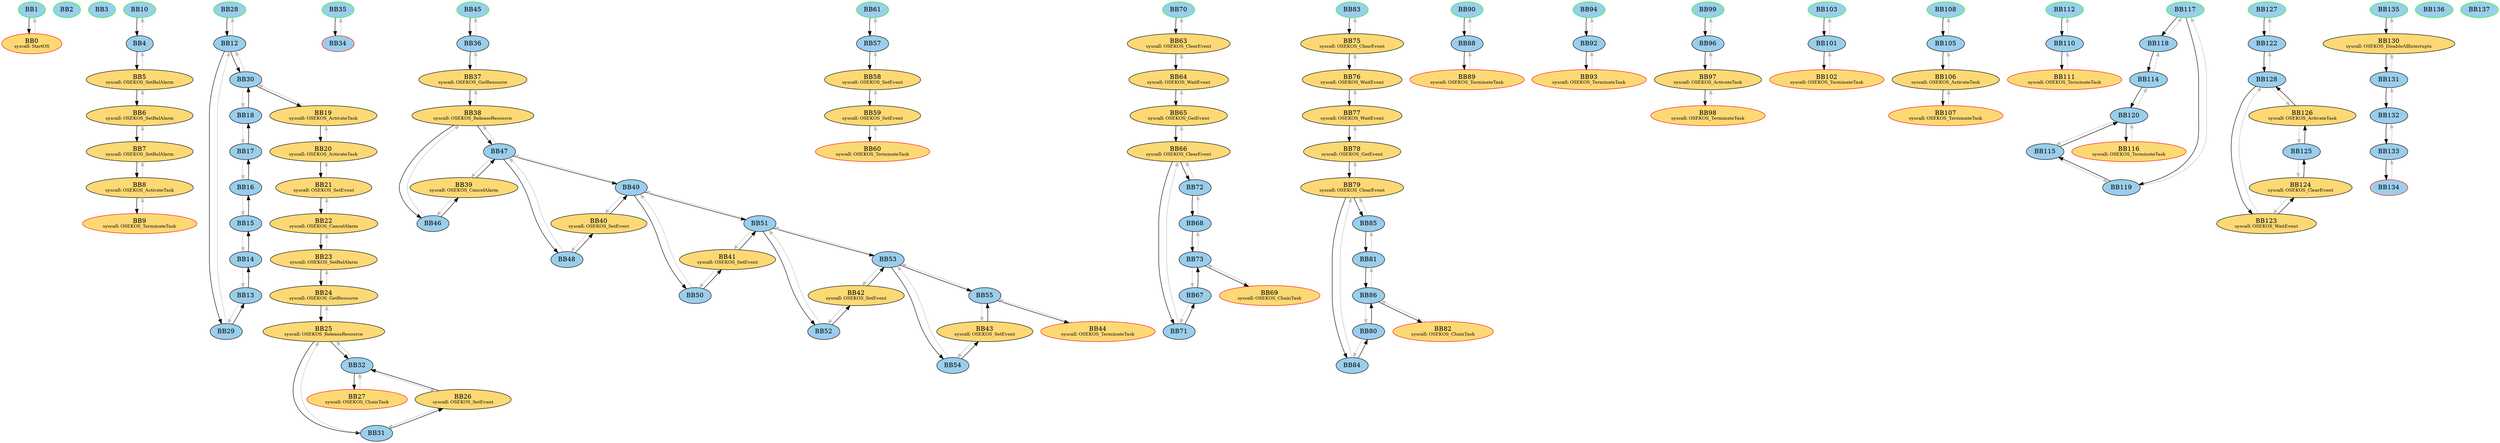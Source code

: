 digraph G {
	subgraph main{
		node [style=filled];
		"BB1" "BB0" ;
		BB1 -> BB0;
		BB1[fillcolor="#9ACEEB" style=filled];
		BB0[fillcolor="#FCD975" style=filled label=<BB0<BR />
<FONT POINT-SIZE="10">syscall: StartOS</FONT>>];
		BB0 -> BB1[color=grey];
		BB0 [color=red style=filled] ;
		BB1 [color=green style=filled];
		label = "main";
	}
	subgraph isr1_tmp{
		node [style=filled];
		"BB2" ;
		BB2[fillcolor="#9ACEEB" style=filled];
		BB2 [color=red style=filled] ;
		BB2 [color=green style=filled];
		label = "isr1_tmp";
	}
	subgraph OSEKOS_ISR_isr_button_start{
		node [style=filled];
		"BB3" ;
		BB3[fillcolor="#9ACEEB" style=filled];
		BB3 [color=red style=filled] ;
		BB3 [color=green style=filled];
		label = "OSEKOS_ISR_isr_button_start";
	}
	subgraph OSEKOS_TASK_FUNC_InitTask{
		node [style=filled];
		"BB10" "BB4" "BB5" "BB6" "BB7" "BB8" "BB9" ;
		BB10 -> BB4;
		BB10[fillcolor="#9ACEEB" style=filled];
		BB4 -> BB5;
		BB4[fillcolor="#9ACEEB" style=filled];
		BB4 -> BB10[color=grey];
		BB5 -> BB6;
		BB5[fillcolor="#FCD975" style=filled label=<BB5<BR />
<FONT POINT-SIZE="10">syscall: OSEKOS_SetRelAlarm</FONT>>];
		BB5 -> BB4[color=grey];
		BB6 -> BB7;
		BB6[fillcolor="#FCD975" style=filled label=<BB6<BR />
<FONT POINT-SIZE="10">syscall: OSEKOS_SetRelAlarm</FONT>>];
		BB6 -> BB5[color=grey];
		BB7 -> BB8;
		BB7[fillcolor="#FCD975" style=filled label=<BB7<BR />
<FONT POINT-SIZE="10">syscall: OSEKOS_SetRelAlarm</FONT>>];
		BB7 -> BB6[color=grey];
		BB8 -> BB9;
		BB8[fillcolor="#FCD975" style=filled label=<BB8<BR />
<FONT POINT-SIZE="10">syscall: OSEKOS_ActivateTask</FONT>>];
		BB8 -> BB7[color=grey];
		BB9[fillcolor="#FCD975" style=filled label=<BB9<BR />
<FONT POINT-SIZE="10">syscall: OSEKOS_TerminateTask</FONT>>];
		BB9 -> BB8[color=grey];
		BB9 [color=red style=filled] ;
		BB10 [color=green style=filled];
		label = "OSEKOS_TASK_FUNC_InitTask";
	}
	subgraph OSEKOS_TASK_FUNC_SignalGatherInitiateTask{
		node [style=filled];
		"BB28" "BB12" "BB29" "BB30" "BB13" "BB19" "BB14" "BB20" "BB15" "BB21" "BB16" "BB22" "BB17" "BB23" "BB18" "BB24" "BB25" "BB31" "BB32" "BB26" "BB27" ;
		BB28 -> BB12;
		BB28[fillcolor="#9ACEEB" style=filled];
		BB12 -> BB29;
		BB12 -> BB30;
		BB12[fillcolor="#9ACEEB" style=filled];
		BB12 -> BB28[color=grey];
		BB29 -> BB13;
		BB29[fillcolor="#9ACEEB" style=filled];
		BB29 -> BB12[color=grey];
		BB30 -> BB19;
		BB30[fillcolor="#9ACEEB" style=filled];
		BB30 -> BB12[color=grey];
		BB30 -> BB18[color=grey];
		BB13 -> BB14;
		BB13[fillcolor="#9ACEEB" style=filled];
		BB13 -> BB29[color=grey];
		BB19 -> BB20;
		BB19[fillcolor="#FCD975" style=filled label=<BB19<BR />
<FONT POINT-SIZE="10">syscall: OSEKOS_ActivateTask</FONT>>];
		BB19 -> BB30[color=grey];
		BB14 -> BB15;
		BB14[fillcolor="#9ACEEB" style=filled];
		BB14 -> BB13[color=grey];
		BB20 -> BB21;
		BB20[fillcolor="#FCD975" style=filled label=<BB20<BR />
<FONT POINT-SIZE="10">syscall: OSEKOS_ActivateTask</FONT>>];
		BB20 -> BB19[color=grey];
		BB15 -> BB16;
		BB15[fillcolor="#9ACEEB" style=filled];
		BB15 -> BB14[color=grey];
		BB21 -> BB22;
		BB21[fillcolor="#FCD975" style=filled label=<BB21<BR />
<FONT POINT-SIZE="10">syscall: OSEKOS_SetEvent</FONT>>];
		BB21 -> BB20[color=grey];
		BB16 -> BB17;
		BB16[fillcolor="#9ACEEB" style=filled];
		BB16 -> BB15[color=grey];
		BB22 -> BB23;
		BB22[fillcolor="#FCD975" style=filled label=<BB22<BR />
<FONT POINT-SIZE="10">syscall: OSEKOS_CancelAlarm</FONT>>];
		BB22 -> BB21[color=grey];
		BB17 -> BB18;
		BB17[fillcolor="#9ACEEB" style=filled];
		BB17 -> BB16[color=grey];
		BB23 -> BB24;
		BB23[fillcolor="#FCD975" style=filled label=<BB23<BR />
<FONT POINT-SIZE="10">syscall: OSEKOS_SetRelAlarm</FONT>>];
		BB23 -> BB22[color=grey];
		BB18 -> BB30;
		BB18[fillcolor="#9ACEEB" style=filled];
		BB18 -> BB17[color=grey];
		BB24 -> BB25;
		BB24[fillcolor="#FCD975" style=filled label=<BB24<BR />
<FONT POINT-SIZE="10">syscall: OSEKOS_GetResource</FONT>>];
		BB24 -> BB23[color=grey];
		BB25 -> BB31;
		BB25 -> BB32;
		BB25[fillcolor="#FCD975" style=filled label=<BB25<BR />
<FONT POINT-SIZE="10">syscall: OSEKOS_ReleaseResource</FONT>>];
		BB25 -> BB24[color=grey];
		BB31 -> BB26;
		BB31[fillcolor="#9ACEEB" style=filled];
		BB31 -> BB25[color=grey];
		BB32 -> BB27;
		BB32[fillcolor="#9ACEEB" style=filled];
		BB32 -> BB25[color=grey];
		BB32 -> BB26[color=grey];
		BB26 -> BB32;
		BB26[fillcolor="#FCD975" style=filled label=<BB26<BR />
<FONT POINT-SIZE="10">syscall: OSEKOS_SetEvent</FONT>>];
		BB26 -> BB31[color=grey];
		BB27[fillcolor="#FCD975" style=filled label=<BB27<BR />
<FONT POINT-SIZE="10">syscall: OSEKOS_ChainTask</FONT>>];
		BB27 -> BB32[color=grey];
		BB27 [color=red style=filled] ;
		BB28 [color=green style=filled];
		label = "OSEKOS_TASK_FUNC_SignalGatherInitiateTask";
	}
	subgraph _ZN7Machine18disable_interruptsEv{
		node [style=filled];
		"BB35" "BB34" ;
		BB35 -> BB34;
		BB35[fillcolor="#9ACEEB" style=filled];
		BB34[fillcolor="#9ACEEB" style=filled];
		BB34 -> BB35[color=grey];
		BB34 [color=red style=filled] ;
		BB35 [color=green style=filled];
		label = "_ZN7Machine18disable_interruptsEv";
	}
	subgraph OSEKOS_TASK_FUNC_SignalGatherWaitTask{
		node [style=filled];
		"BB45" "BB36" "BB37" "BB38" "BB46" "BB47" "BB39" "BB48" "BB49" "BB40" "BB50" "BB51" "BB41" "BB52" "BB53" "BB42" "BB54" "BB55" "BB43" "BB44" ;
		BB45 -> BB36;
		BB45[fillcolor="#9ACEEB" style=filled];
		BB36 -> BB37;
		BB36[fillcolor="#9ACEEB" style=filled];
		BB36 -> BB45[color=grey];
		BB37 -> BB38;
		BB37[fillcolor="#FCD975" style=filled label=<BB37<BR />
<FONT POINT-SIZE="10">syscall: OSEKOS_GetResource</FONT>>];
		BB37 -> BB36[color=grey];
		BB38 -> BB46;
		BB38 -> BB47;
		BB38[fillcolor="#FCD975" style=filled label=<BB38<BR />
<FONT POINT-SIZE="10">syscall: OSEKOS_ReleaseResource</FONT>>];
		BB38 -> BB37[color=grey];
		BB46 -> BB39;
		BB46[fillcolor="#9ACEEB" style=filled];
		BB46 -> BB38[color=grey];
		BB47 -> BB48;
		BB47 -> BB49;
		BB47[fillcolor="#9ACEEB" style=filled];
		BB47 -> BB38[color=grey];
		BB47 -> BB39[color=grey];
		BB39 -> BB47;
		BB39[fillcolor="#FCD975" style=filled label=<BB39<BR />
<FONT POINT-SIZE="10">syscall: OSEKOS_CancelAlarm</FONT>>];
		BB39 -> BB46[color=grey];
		BB48 -> BB40;
		BB48[fillcolor="#9ACEEB" style=filled];
		BB48 -> BB47[color=grey];
		BB49 -> BB50;
		BB49 -> BB51;
		BB49[fillcolor="#9ACEEB" style=filled];
		BB49 -> BB47[color=grey];
		BB49 -> BB40[color=grey];
		BB40 -> BB49;
		BB40[fillcolor="#FCD975" style=filled label=<BB40<BR />
<FONT POINT-SIZE="10">syscall: OSEKOS_SetEvent</FONT>>];
		BB40 -> BB48[color=grey];
		BB50 -> BB41;
		BB50[fillcolor="#9ACEEB" style=filled];
		BB50 -> BB49[color=grey];
		BB51 -> BB52;
		BB51 -> BB53;
		BB51[fillcolor="#9ACEEB" style=filled];
		BB51 -> BB49[color=grey];
		BB51 -> BB41[color=grey];
		BB41 -> BB51;
		BB41[fillcolor="#FCD975" style=filled label=<BB41<BR />
<FONT POINT-SIZE="10">syscall: OSEKOS_SetEvent</FONT>>];
		BB41 -> BB50[color=grey];
		BB52 -> BB42;
		BB52[fillcolor="#9ACEEB" style=filled];
		BB52 -> BB51[color=grey];
		BB53 -> BB54;
		BB53 -> BB55;
		BB53[fillcolor="#9ACEEB" style=filled];
		BB53 -> BB51[color=grey];
		BB53 -> BB42[color=grey];
		BB42 -> BB53;
		BB42[fillcolor="#FCD975" style=filled label=<BB42<BR />
<FONT POINT-SIZE="10">syscall: OSEKOS_SetEvent</FONT>>];
		BB42 -> BB52[color=grey];
		BB54 -> BB43;
		BB54[fillcolor="#9ACEEB" style=filled];
		BB54 -> BB53[color=grey];
		BB55 -> BB44;
		BB55[fillcolor="#9ACEEB" style=filled];
		BB55 -> BB53[color=grey];
		BB55 -> BB43[color=grey];
		BB43 -> BB55;
		BB43[fillcolor="#FCD975" style=filled label=<BB43<BR />
<FONT POINT-SIZE="10">syscall: OSEKOS_SetEvent</FONT>>];
		BB43 -> BB54[color=grey];
		BB44[fillcolor="#FCD975" style=filled label=<BB44<BR />
<FONT POINT-SIZE="10">syscall: OSEKOS_TerminateTask</FONT>>];
		BB44 -> BB55[color=grey];
		BB44 [color=red style=filled] ;
		BB45 [color=green style=filled];
		label = "OSEKOS_TASK_FUNC_SignalGatherWaitTask";
	}
	subgraph OSEKOS_TASK_FUNC_SignalGatherTimeoutTask{
		node [style=filled];
		"BB61" "BB57" "BB58" "BB59" "BB60" ;
		BB61 -> BB57;
		BB61[fillcolor="#9ACEEB" style=filled];
		BB57 -> BB58;
		BB57[fillcolor="#9ACEEB" style=filled];
		BB57 -> BB61[color=grey];
		BB58 -> BB59;
		BB58[fillcolor="#FCD975" style=filled label=<BB58<BR />
<FONT POINT-SIZE="10">syscall: OSEKOS_SetEvent</FONT>>];
		BB58 -> BB57[color=grey];
		BB59 -> BB60;
		BB59[fillcolor="#FCD975" style=filled label=<BB59<BR />
<FONT POINT-SIZE="10">syscall: OSEKOS_SetEvent</FONT>>];
		BB59 -> BB58[color=grey];
		BB60[fillcolor="#FCD975" style=filled label=<BB60<BR />
<FONT POINT-SIZE="10">syscall: OSEKOS_TerminateTask</FONT>>];
		BB60 -> BB59[color=grey];
		BB60 [color=red style=filled] ;
		BB61 [color=green style=filled];
		label = "OSEKOS_TASK_FUNC_SignalGatherTimeoutTask";
	}
	subgraph OSEKOS_TASK_FUNC_SignalProcessingActuateTask{
		node [style=filled];
		"BB70" "BB63" "BB64" "BB65" "BB66" "BB71" "BB72" "BB67" "BB68" "BB73" "BB69" ;
		BB70 -> BB63;
		BB70[fillcolor="#9ACEEB" style=filled];
		BB63 -> BB64;
		BB63[fillcolor="#FCD975" style=filled label=<BB63<BR />
<FONT POINT-SIZE="10">syscall: OSEKOS_ClearEvent</FONT>>];
		BB63 -> BB70[color=grey];
		BB64 -> BB65;
		BB64[fillcolor="#FCD975" style=filled label=<BB64<BR />
<FONT POINT-SIZE="10">syscall: OSEKOS_WaitEvent</FONT>>];
		BB64 -> BB63[color=grey];
		BB65 -> BB66;
		BB65[fillcolor="#FCD975" style=filled label=<BB65<BR />
<FONT POINT-SIZE="10">syscall: OSEKOS_GetEvent</FONT>>];
		BB65 -> BB64[color=grey];
		BB66 -> BB71;
		BB66 -> BB72;
		BB66[fillcolor="#FCD975" style=filled label=<BB66<BR />
<FONT POINT-SIZE="10">syscall: OSEKOS_ClearEvent</FONT>>];
		BB66 -> BB65[color=grey];
		BB71 -> BB67;
		BB71[fillcolor="#9ACEEB" style=filled];
		BB71 -> BB66[color=grey];
		BB72 -> BB68;
		BB72[fillcolor="#9ACEEB" style=filled];
		BB72 -> BB66[color=grey];
		BB67 -> BB73;
		BB67[fillcolor="#9ACEEB" style=filled];
		BB67 -> BB71[color=grey];
		BB68 -> BB73;
		BB68[fillcolor="#9ACEEB" style=filled];
		BB68 -> BB72[color=grey];
		BB73 -> BB69;
		BB73[fillcolor="#9ACEEB" style=filled];
		BB73 -> BB67[color=grey];
		BB73 -> BB68[color=grey];
		BB69[fillcolor="#FCD975" style=filled label=<BB69<BR />
<FONT POINT-SIZE="10">syscall: OSEKOS_ChainTask</FONT>>];
		BB69 -> BB73[color=grey];
		BB69 [color=red style=filled] ;
		BB70 [color=green style=filled];
		label = "OSEKOS_TASK_FUNC_SignalProcessingActuateTask";
	}
	subgraph OSEKOS_TASK_FUNC_SignalProcessingAttitudeTask{
		node [style=filled];
		"BB83" "BB75" "BB76" "BB77" "BB78" "BB79" "BB84" "BB85" "BB80" "BB81" "BB86" "BB82" ;
		BB83 -> BB75;
		BB83[fillcolor="#9ACEEB" style=filled];
		BB75 -> BB76;
		BB75[fillcolor="#FCD975" style=filled label=<BB75<BR />
<FONT POINT-SIZE="10">syscall: OSEKOS_ClearEvent</FONT>>];
		BB75 -> BB83[color=grey];
		BB76 -> BB77;
		BB76[fillcolor="#FCD975" style=filled label=<BB76<BR />
<FONT POINT-SIZE="10">syscall: OSEKOS_WaitEvent</FONT>>];
		BB76 -> BB75[color=grey];
		BB77 -> BB78;
		BB77[fillcolor="#FCD975" style=filled label=<BB77<BR />
<FONT POINT-SIZE="10">syscall: OSEKOS_WaitEvent</FONT>>];
		BB77 -> BB76[color=grey];
		BB78 -> BB79;
		BB78[fillcolor="#FCD975" style=filled label=<BB78<BR />
<FONT POINT-SIZE="10">syscall: OSEKOS_GetEvent</FONT>>];
		BB78 -> BB77[color=grey];
		BB79 -> BB84;
		BB79 -> BB85;
		BB79[fillcolor="#FCD975" style=filled label=<BB79<BR />
<FONT POINT-SIZE="10">syscall: OSEKOS_ClearEvent</FONT>>];
		BB79 -> BB78[color=grey];
		BB84 -> BB80;
		BB84[fillcolor="#9ACEEB" style=filled];
		BB84 -> BB79[color=grey];
		BB85 -> BB81;
		BB85[fillcolor="#9ACEEB" style=filled];
		BB85 -> BB79[color=grey];
		BB80 -> BB86;
		BB80[fillcolor="#9ACEEB" style=filled];
		BB80 -> BB84[color=grey];
		BB81 -> BB86;
		BB81[fillcolor="#9ACEEB" style=filled];
		BB81 -> BB85[color=grey];
		BB86 -> BB82;
		BB86[fillcolor="#9ACEEB" style=filled];
		BB86 -> BB80[color=grey];
		BB86 -> BB81[color=grey];
		BB82[fillcolor="#FCD975" style=filled label=<BB82<BR />
<FONT POINT-SIZE="10">syscall: OSEKOS_ChainTask</FONT>>];
		BB82 -> BB86[color=grey];
		BB82 [color=red style=filled] ;
		BB83 [color=green style=filled];
		label = "OSEKOS_TASK_FUNC_SignalProcessingAttitudeTask";
	}
	subgraph OSEKOS_TASK_FUNC_FlightControlActuateTask{
		node [style=filled];
		"BB90" "BB88" "BB89" ;
		BB90 -> BB88;
		BB90[fillcolor="#9ACEEB" style=filled];
		BB88 -> BB89;
		BB88[fillcolor="#9ACEEB" style=filled];
		BB88 -> BB90[color=grey];
		BB89[fillcolor="#FCD975" style=filled label=<BB89<BR />
<FONT POINT-SIZE="10">syscall: OSEKOS_TerminateTask</FONT>>];
		BB89 -> BB88[color=grey];
		BB89 [color=red style=filled] ;
		BB90 [color=green style=filled];
		label = "OSEKOS_TASK_FUNC_FlightControlActuateTask";
	}
	subgraph OSEKOS_TASK_FUNC_FlightControlAttitudeTask{
		node [style=filled];
		"BB94" "BB92" "BB93" ;
		BB94 -> BB92;
		BB94[fillcolor="#9ACEEB" style=filled];
		BB92 -> BB93;
		BB92[fillcolor="#9ACEEB" style=filled];
		BB92 -> BB94[color=grey];
		BB93[fillcolor="#FCD975" style=filled label=<BB93<BR />
<FONT POINT-SIZE="10">syscall: OSEKOS_TerminateTask</FONT>>];
		BB93 -> BB92[color=grey];
		BB93 [color=red style=filled] ;
		BB94 [color=green style=filled];
		label = "OSEKOS_TASK_FUNC_FlightControlAttitudeTask";
	}
	subgraph OSEKOS_TASK_FUNC_ActuateTask{
		node [style=filled];
		"BB99" "BB96" "BB97" "BB98" ;
		BB99 -> BB96;
		BB99[fillcolor="#9ACEEB" style=filled];
		BB96 -> BB97;
		BB96[fillcolor="#9ACEEB" style=filled];
		BB96 -> BB99[color=grey];
		BB97 -> BB98;
		BB97[fillcolor="#FCD975" style=filled label=<BB97<BR />
<FONT POINT-SIZE="10">syscall: OSEKOS_ActivateTask</FONT>>];
		BB97 -> BB96[color=grey];
		BB98[fillcolor="#FCD975" style=filled label=<BB98<BR />
<FONT POINT-SIZE="10">syscall: OSEKOS_TerminateTask</FONT>>];
		BB98 -> BB97[color=grey];
		BB98 [color=red style=filled] ;
		BB99 [color=green style=filled];
		label = "OSEKOS_TASK_FUNC_ActuateTask";
	}
	subgraph OSEKOS_TASK_FUNC_MavlinkSendTask{
		node [style=filled];
		"BB103" "BB101" "BB102" ;
		BB103 -> BB101;
		BB103[fillcolor="#9ACEEB" style=filled];
		BB101 -> BB102;
		BB101[fillcolor="#9ACEEB" style=filled];
		BB101 -> BB103[color=grey];
		BB102[fillcolor="#FCD975" style=filled label=<BB102<BR />
<FONT POINT-SIZE="10">syscall: OSEKOS_TerminateTask</FONT>>];
		BB102 -> BB101[color=grey];
		BB102 [color=red style=filled] ;
		BB103 [color=green style=filled];
		label = "OSEKOS_TASK_FUNC_MavlinkSendTask";
	}
	subgraph OSEKOS_TASK_FUNC_MavlinkRecvTask{
		node [style=filled];
		"BB108" "BB105" "BB106" "BB107" ;
		BB108 -> BB105;
		BB108[fillcolor="#9ACEEB" style=filled];
		BB105 -> BB106;
		BB105[fillcolor="#9ACEEB" style=filled];
		BB105 -> BB108[color=grey];
		BB106 -> BB107;
		BB106[fillcolor="#FCD975" style=filled label=<BB106<BR />
<FONT POINT-SIZE="10">syscall: OSEKOS_ActivateTask</FONT>>];
		BB106 -> BB105[color=grey];
		BB107[fillcolor="#FCD975" style=filled label=<BB107<BR />
<FONT POINT-SIZE="10">syscall: OSEKOS_TerminateTask</FONT>>];
		BB107 -> BB106[color=grey];
		BB107 [color=red style=filled] ;
		BB108 [color=green style=filled];
		label = "OSEKOS_TASK_FUNC_MavlinkRecvTask";
	}
	subgraph OSEKOS_TASK_FUNC_CopterControlTask{
		node [style=filled];
		"BB112" "BB110" "BB111" ;
		BB112 -> BB110;
		BB112[fillcolor="#9ACEEB" style=filled];
		BB110 -> BB111;
		BB110[fillcolor="#9ACEEB" style=filled];
		BB110 -> BB112[color=grey];
		BB111[fillcolor="#FCD975" style=filled label=<BB111<BR />
<FONT POINT-SIZE="10">syscall: OSEKOS_TerminateTask</FONT>>];
		BB111 -> BB110[color=grey];
		BB111 [color=red style=filled] ;
		BB112 [color=green style=filled];
		label = "OSEKOS_TASK_FUNC_CopterControlTask";
	}
	subgraph OSEKOS_TASK_FUNC_CopterControlWatchdogTask{
		node [style=filled];
		"BB117" "BB118" "BB119" "BB114" "BB115" "BB120" "BB116" ;
		BB117 -> BB118;
		BB117 -> BB119;
		BB117[fillcolor="#9ACEEB" style=filled];
		BB118 -> BB114;
		BB118[fillcolor="#9ACEEB" style=filled];
		BB118 -> BB117[color=grey];
		BB119 -> BB115;
		BB119[fillcolor="#9ACEEB" style=filled];
		BB119 -> BB117[color=grey];
		BB114 -> BB120;
		BB114[fillcolor="#9ACEEB" style=filled];
		BB114 -> BB118[color=grey];
		BB115 -> BB120;
		BB115[fillcolor="#9ACEEB" style=filled];
		BB115 -> BB119[color=grey];
		BB120 -> BB116;
		BB120[fillcolor="#9ACEEB" style=filled];
		BB120 -> BB114[color=grey];
		BB120 -> BB115[color=grey];
		BB116[fillcolor="#FCD975" style=filled label=<BB116<BR />
<FONT POINT-SIZE="10">syscall: OSEKOS_TerminateTask</FONT>>];
		BB116 -> BB120[color=grey];
		BB116 [color=red style=filled] ;
		BB117 [color=green style=filled];
		label = "OSEKOS_TASK_FUNC_CopterControlWatchdogTask";
	}
	subgraph OSEKOS_TASK_FUNC_EthernetTask{
		node [style=filled];
		"BB127" "BB122" "BB128" "BB123" "BB124" "BB125" "BB126" ;
		BB127 -> BB122;
		BB127[fillcolor="#9ACEEB" style=filled];
		BB122 -> BB128;
		BB122[fillcolor="#9ACEEB" style=filled];
		BB122 -> BB127[color=grey];
		BB128 -> BB123;
		BB128[fillcolor="#9ACEEB" style=filled];
		BB128 -> BB122[color=grey];
		BB128 -> BB126[color=grey];
		BB123 -> BB124;
		BB123[fillcolor="#FCD975" style=filled label=<BB123<BR />
<FONT POINT-SIZE="10">syscall: OSEKOS_WaitEvent</FONT>>];
		BB123 -> BB128[color=grey];
		BB124 -> BB125;
		BB124[fillcolor="#FCD975" style=filled label=<BB124<BR />
<FONT POINT-SIZE="10">syscall: OSEKOS_ClearEvent</FONT>>];
		BB124 -> BB123[color=grey];
		BB125 -> BB126;
		BB125[fillcolor="#9ACEEB" style=filled];
		BB125 -> BB124[color=grey];
		BB126 -> BB128;
		BB126[fillcolor="#FCD975" style=filled label=<BB126<BR />
<FONT POINT-SIZE="10">syscall: OSEKOS_ActivateTask</FONT>>];
		BB126 -> BB125[color=grey];
		BB127 [color=green style=filled];
		label = "OSEKOS_TASK_FUNC_EthernetTask";
	}
	subgraph __OS_HOOK_DEFINED_FaultDetectedHook{
		node [style=filled];
		"BB135" "BB130" "BB131" "BB132" "BB133" "BB134" ;
		BB135 -> BB130;
		BB135[fillcolor="#9ACEEB" style=filled];
		BB130 -> BB131;
		BB130[fillcolor="#FCD975" style=filled label=<BB130<BR />
<FONT POINT-SIZE="10">syscall: OSEKOS_DisableAllInterrupts</FONT>>];
		BB130 -> BB135[color=grey];
		BB131 -> BB132;
		BB131[fillcolor="#9ACEEB" style=filled];
		BB131 -> BB130[color=grey];
		BB132 -> BB133;
		BB132[fillcolor="#9ACEEB" style=filled];
		BB132 -> BB131[color=grey];
		BB133 -> BB134;
		BB133[fillcolor="#9ACEEB" style=filled];
		BB133 -> BB132[color=grey];
		BB134[fillcolor="#9ACEEB" style=filled];
		BB134 -> BB133[color=grey];
		BB134 [color=red style=filled] ;
		BB135 [color=green style=filled];
		label = "__OS_HOOK_DEFINED_FaultDetectedHook";
	}
	subgraph _ZN11Null_Stream8setcolorI5ColorEEvT_S2_{
		node [style=filled];
		"BB136" ;
		BB136[fillcolor="#9ACEEB" style=filled];
		BB136 [color=red style=filled] ;
		BB136 [color=green style=filled];
		label = "_ZN11Null_Stream8setcolorI5ColorEEvT_S2_";
	}
	subgraph _ZN11Null_StreamlsIPKcEERS_T_{
		node [style=filled];
		"BB137" ;
		BB137[fillcolor="#9ACEEB" style=filled];
		BB137 [color=red style=filled] ;
		BB137 [color=green style=filled];
		label = "_ZN11Null_StreamlsIPKcEERS_T_";
	}
}
